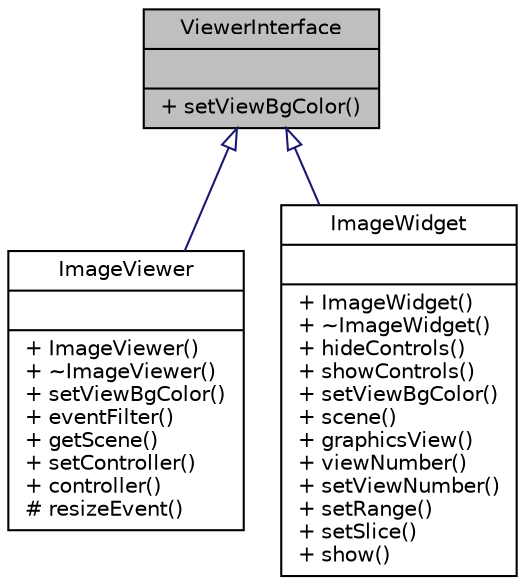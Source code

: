 digraph "ViewerInterface"
{
  edge [fontname="Helvetica",fontsize="10",labelfontname="Helvetica",labelfontsize="10"];
  node [fontname="Helvetica",fontsize="10",shape=record];
  Node1 [label="{ViewerInterface\n||+ setViewBgColor()\l}",height=0.2,width=0.4,color="black", fillcolor="grey75", style="filled", fontcolor="black"];
  Node1 -> Node2 [dir="back",color="midnightblue",fontsize="10",style="solid",arrowtail="onormal",fontname="Helvetica"];
  Node2 [label="{ImageViewer\n||+ ImageViewer()\l+ ~ImageViewer()\l+ setViewBgColor()\l+ eventFilter()\l+ getScene()\l+ setController()\l+ controller()\l# resizeEvent()\l}",height=0.2,width=0.4,color="black", fillcolor="white", style="filled",URL="$class_image_viewer.html"];
  Node1 -> Node3 [dir="back",color="midnightblue",fontsize="10",style="solid",arrowtail="onormal",fontname="Helvetica"];
  Node3 [label="{ImageWidget\n||+ ImageWidget()\l+ ~ImageWidget()\l+ hideControls()\l+ showControls()\l+ setViewBgColor()\l+ scene()\l+ graphicsView()\l+ viewNumber()\l+ setViewNumber()\l+ setRange()\l+ setSlice()\l+ show()\l}",height=0.2,width=0.4,color="black", fillcolor="white", style="filled",URL="$class_image_widget.html"];
}
